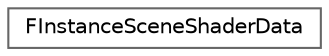 digraph "Graphical Class Hierarchy"
{
 // INTERACTIVE_SVG=YES
 // LATEX_PDF_SIZE
  bgcolor="transparent";
  edge [fontname=Helvetica,fontsize=10,labelfontname=Helvetica,labelfontsize=10];
  node [fontname=Helvetica,fontsize=10,shape=box,height=0.2,width=0.4];
  rankdir="LR";
  Node0 [id="Node000000",label="FInstanceSceneShaderData",height=0.2,width=0.4,color="grey40", fillcolor="white", style="filled",URL="$d6/d3a/structFInstanceSceneShaderData.html",tooltip=" "];
}
